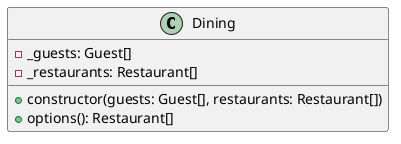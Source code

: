 @startuml
class Dining {
    - _guests: Guest[]
    - _restaurants: Restaurant[]

    + constructor(guests: Guest[], restaurants: Restaurant[])
    + options(): Restaurant[]
}
@enduml